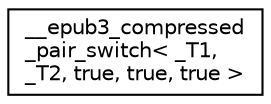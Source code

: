 digraph "Graphical Class Hierarchy"
{
  edge [fontname="Helvetica",fontsize="10",labelfontname="Helvetica",labelfontsize="10"];
  node [fontname="Helvetica",fontsize="10",shape=record];
  rankdir="LR";
  Node1 [label="__epub3_compressed\l_pair_switch\< _T1, \l_T2, true, true, true \>",height=0.2,width=0.4,color="black", fillcolor="white", style="filled",URL="$struct____epub3__compressed__pair__switch_3_01___t1_00_01___t2_00_01true_00_01true_00_01true_01_4.xhtml"];
}
